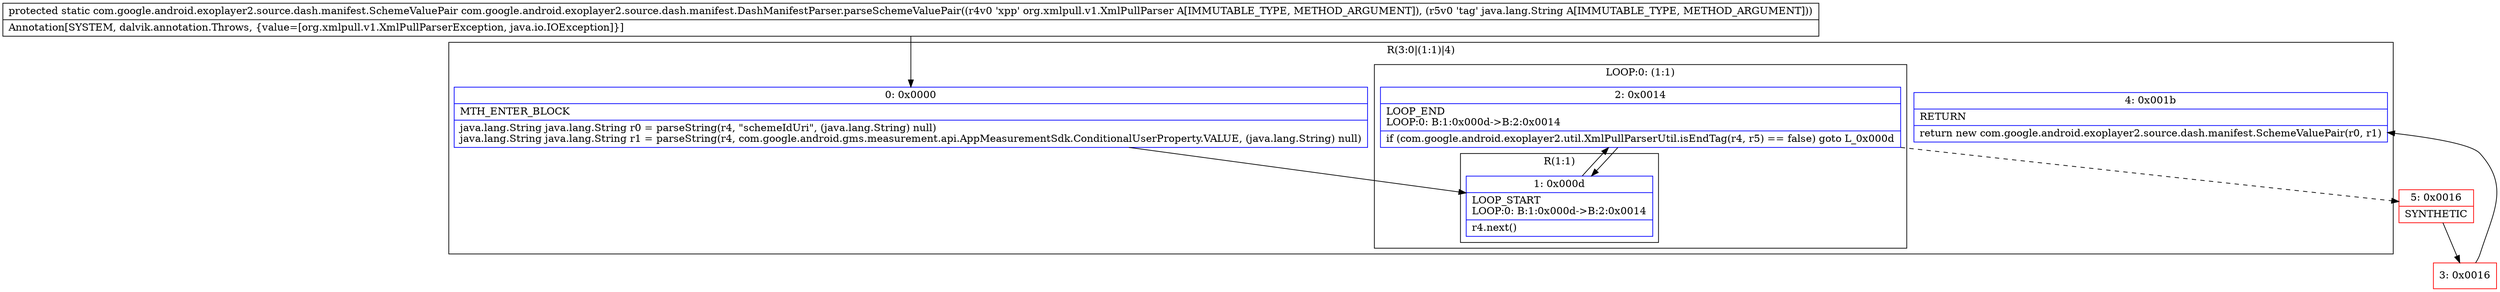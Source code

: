 digraph "CFG forcom.google.android.exoplayer2.source.dash.manifest.DashManifestParser.parseSchemeValuePair(Lorg\/xmlpull\/v1\/XmlPullParser;Ljava\/lang\/String;)Lcom\/google\/android\/exoplayer2\/source\/dash\/manifest\/SchemeValuePair;" {
subgraph cluster_Region_341031248 {
label = "R(3:0|(1:1)|4)";
node [shape=record,color=blue];
Node_0 [shape=record,label="{0\:\ 0x0000|MTH_ENTER_BLOCK\l|java.lang.String java.lang.String r0 = parseString(r4, \"schemeIdUri\", (java.lang.String) null)\ljava.lang.String java.lang.String r1 = parseString(r4, com.google.android.gms.measurement.api.AppMeasurementSdk.ConditionalUserProperty.VALUE, (java.lang.String) null)\l}"];
subgraph cluster_LoopRegion_1756250963 {
label = "LOOP:0: (1:1)";
node [shape=record,color=blue];
Node_2 [shape=record,label="{2\:\ 0x0014|LOOP_END\lLOOP:0: B:1:0x000d\-\>B:2:0x0014\l|if (com.google.android.exoplayer2.util.XmlPullParserUtil.isEndTag(r4, r5) == false) goto L_0x000d\l}"];
subgraph cluster_Region_1340173709 {
label = "R(1:1)";
node [shape=record,color=blue];
Node_1 [shape=record,label="{1\:\ 0x000d|LOOP_START\lLOOP:0: B:1:0x000d\-\>B:2:0x0014\l|r4.next()\l}"];
}
}
Node_4 [shape=record,label="{4\:\ 0x001b|RETURN\l|return new com.google.android.exoplayer2.source.dash.manifest.SchemeValuePair(r0, r1)\l}"];
}
Node_3 [shape=record,color=red,label="{3\:\ 0x0016}"];
Node_5 [shape=record,color=red,label="{5\:\ 0x0016|SYNTHETIC\l}"];
MethodNode[shape=record,label="{protected static com.google.android.exoplayer2.source.dash.manifest.SchemeValuePair com.google.android.exoplayer2.source.dash.manifest.DashManifestParser.parseSchemeValuePair((r4v0 'xpp' org.xmlpull.v1.XmlPullParser A[IMMUTABLE_TYPE, METHOD_ARGUMENT]), (r5v0 'tag' java.lang.String A[IMMUTABLE_TYPE, METHOD_ARGUMENT]))  | Annotation[SYSTEM, dalvik.annotation.Throws, \{value=[org.xmlpull.v1.XmlPullParserException, java.io.IOException]\}]\l}"];
MethodNode -> Node_0;
Node_0 -> Node_1;
Node_2 -> Node_1;
Node_2 -> Node_5[style=dashed];
Node_1 -> Node_2;
Node_3 -> Node_4;
Node_5 -> Node_3;
}

